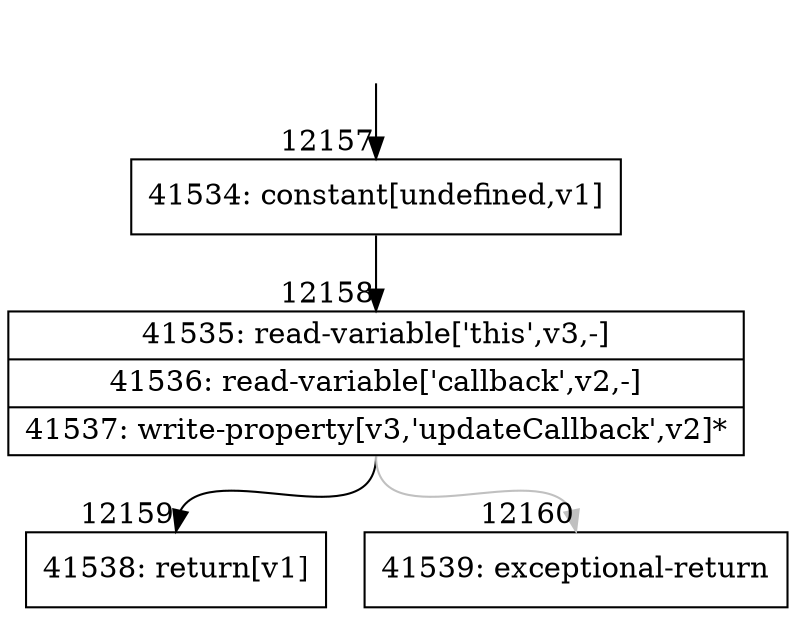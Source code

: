 digraph {
rankdir="TD"
BB_entry1002[shape=none,label=""];
BB_entry1002 -> BB12157 [tailport=s, headport=n, headlabel="    12157"]
BB12157 [shape=record label="{41534: constant[undefined,v1]}" ] 
BB12157 -> BB12158 [tailport=s, headport=n, headlabel="      12158"]
BB12158 [shape=record label="{41535: read-variable['this',v3,-]|41536: read-variable['callback',v2,-]|41537: write-property[v3,'updateCallback',v2]*}" ] 
BB12158 -> BB12159 [tailport=s, headport=n, headlabel="      12159"]
BB12158 -> BB12160 [tailport=s, headport=n, color=gray, headlabel="      12160"]
BB12159 [shape=record label="{41538: return[v1]}" ] 
BB12160 [shape=record label="{41539: exceptional-return}" ] 
//#$~ 22366
}
